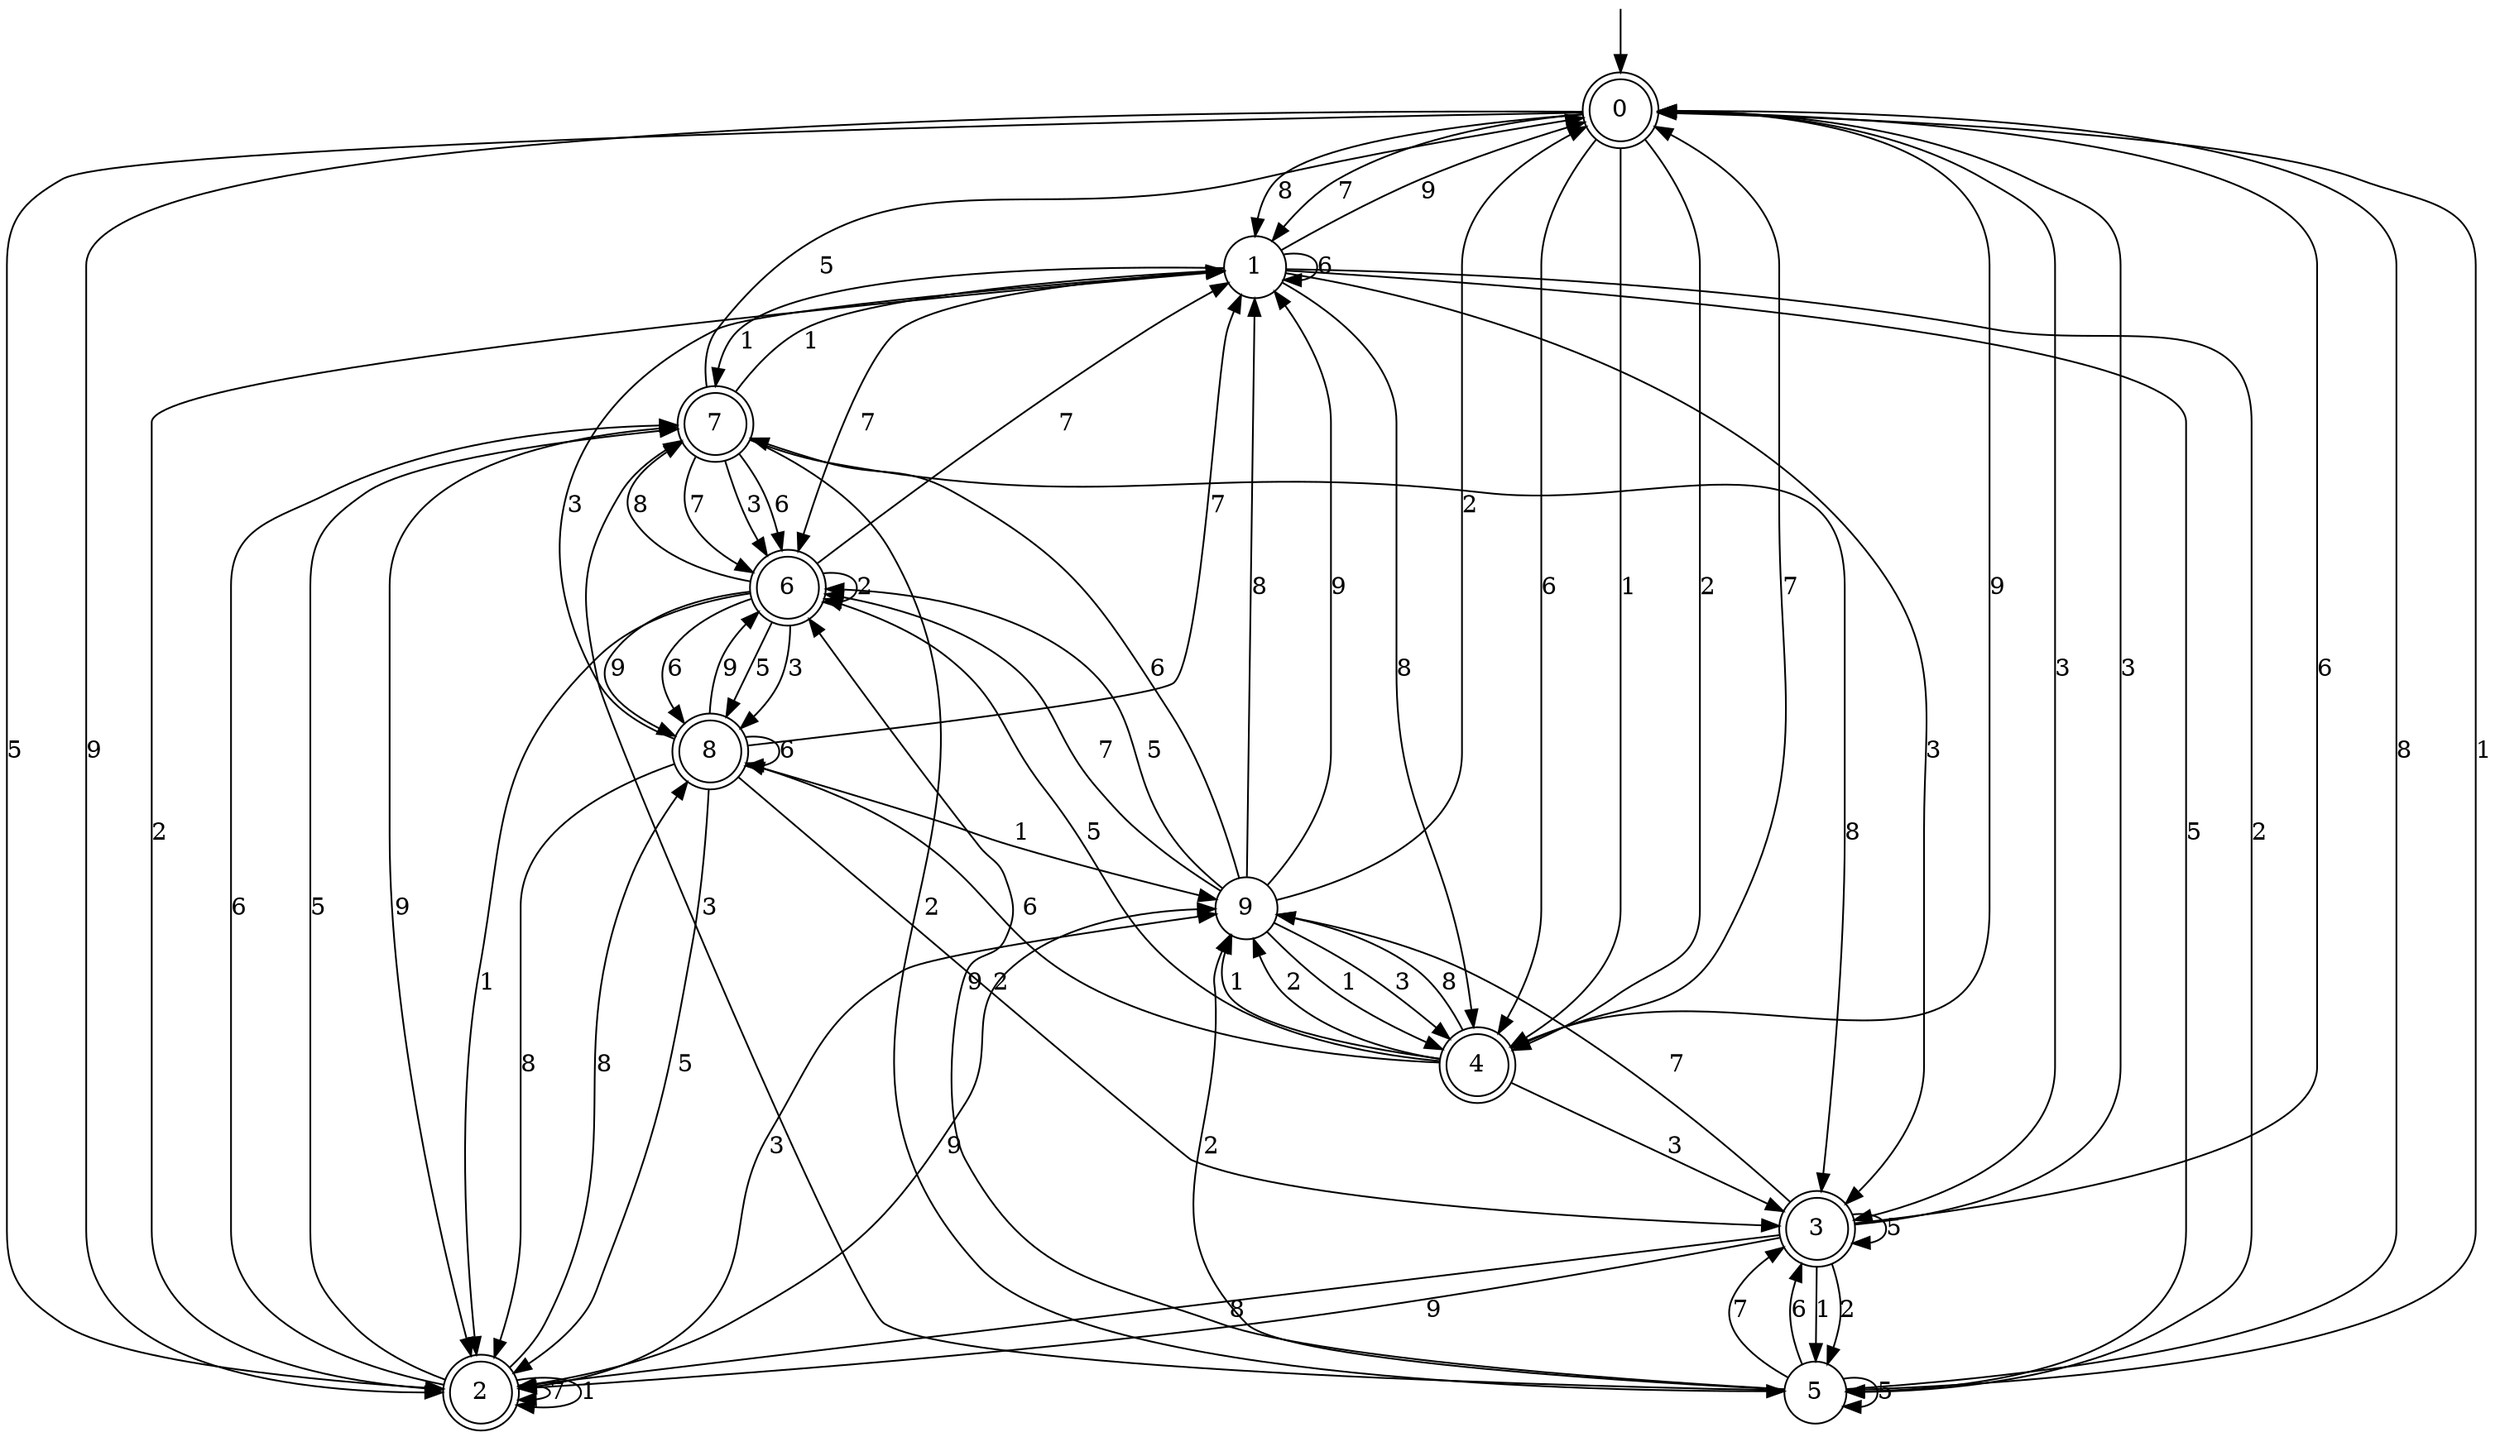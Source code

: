 digraph g {

	s0 [shape="doublecircle" label="0"];
	s1 [shape="circle" label="1"];
	s2 [shape="doublecircle" label="2"];
	s3 [shape="doublecircle" label="3"];
	s4 [shape="doublecircle" label="4"];
	s5 [shape="circle" label="5"];
	s6 [shape="doublecircle" label="6"];
	s7 [shape="doublecircle" label="7"];
	s8 [shape="doublecircle" label="8"];
	s9 [shape="circle" label="9"];
	s0 -> s1 [label="8"];
	s0 -> s2 [label="5"];
	s0 -> s1 [label="7"];
	s0 -> s3 [label="3"];
	s0 -> s2 [label="9"];
	s0 -> s4 [label="6"];
	s0 -> s4 [label="1"];
	s0 -> s4 [label="2"];
	s1 -> s4 [label="8"];
	s1 -> s5 [label="5"];
	s1 -> s6 [label="7"];
	s1 -> s3 [label="3"];
	s1 -> s0 [label="9"];
	s1 -> s1 [label="6"];
	s1 -> s7 [label="1"];
	s1 -> s5 [label="2"];
	s2 -> s8 [label="8"];
	s2 -> s7 [label="5"];
	s2 -> s2 [label="7"];
	s2 -> s9 [label="3"];
	s2 -> s9 [label="9"];
	s2 -> s7 [label="6"];
	s2 -> s2 [label="1"];
	s2 -> s1 [label="2"];
	s3 -> s2 [label="8"];
	s3 -> s3 [label="5"];
	s3 -> s9 [label="7"];
	s3 -> s0 [label="3"];
	s3 -> s2 [label="9"];
	s3 -> s0 [label="6"];
	s3 -> s5 [label="1"];
	s3 -> s5 [label="2"];
	s4 -> s9 [label="8"];
	s4 -> s6 [label="5"];
	s4 -> s0 [label="7"];
	s4 -> s3 [label="3"];
	s4 -> s0 [label="9"];
	s4 -> s8 [label="6"];
	s4 -> s9 [label="1"];
	s4 -> s9 [label="2"];
	s5 -> s0 [label="8"];
	s5 -> s5 [label="5"];
	s5 -> s3 [label="7"];
	s5 -> s7 [label="3"];
	s5 -> s6 [label="9"];
	s5 -> s3 [label="6"];
	s5 -> s0 [label="1"];
	s5 -> s9 [label="2"];
	s6 -> s7 [label="8"];
	s6 -> s8 [label="5"];
	s6 -> s1 [label="7"];
	s6 -> s8 [label="3"];
	s6 -> s8 [label="9"];
	s6 -> s8 [label="6"];
	s6 -> s2 [label="1"];
	s6 -> s6 [label="2"];
	s7 -> s3 [label="8"];
	s7 -> s0 [label="5"];
	s7 -> s6 [label="7"];
	s7 -> s6 [label="3"];
	s7 -> s2 [label="9"];
	s7 -> s6 [label="6"];
	s7 -> s1 [label="1"];
	s7 -> s5 [label="2"];
	s8 -> s2 [label="8"];
	s8 -> s2 [label="5"];
	s8 -> s1 [label="7"];
	s8 -> s1 [label="3"];
	s8 -> s6 [label="9"];
	s8 -> s8 [label="6"];
	s8 -> s9 [label="1"];
	s8 -> s3 [label="2"];
	s9 -> s1 [label="8"];
	s9 -> s6 [label="5"];
	s9 -> s6 [label="7"];
	s9 -> s4 [label="3"];
	s9 -> s1 [label="9"];
	s9 -> s7 [label="6"];
	s9 -> s4 [label="1"];
	s9 -> s0 [label="2"];

__start0 [label="" shape="none" width="0" height="0"];
__start0 -> s0;

}
